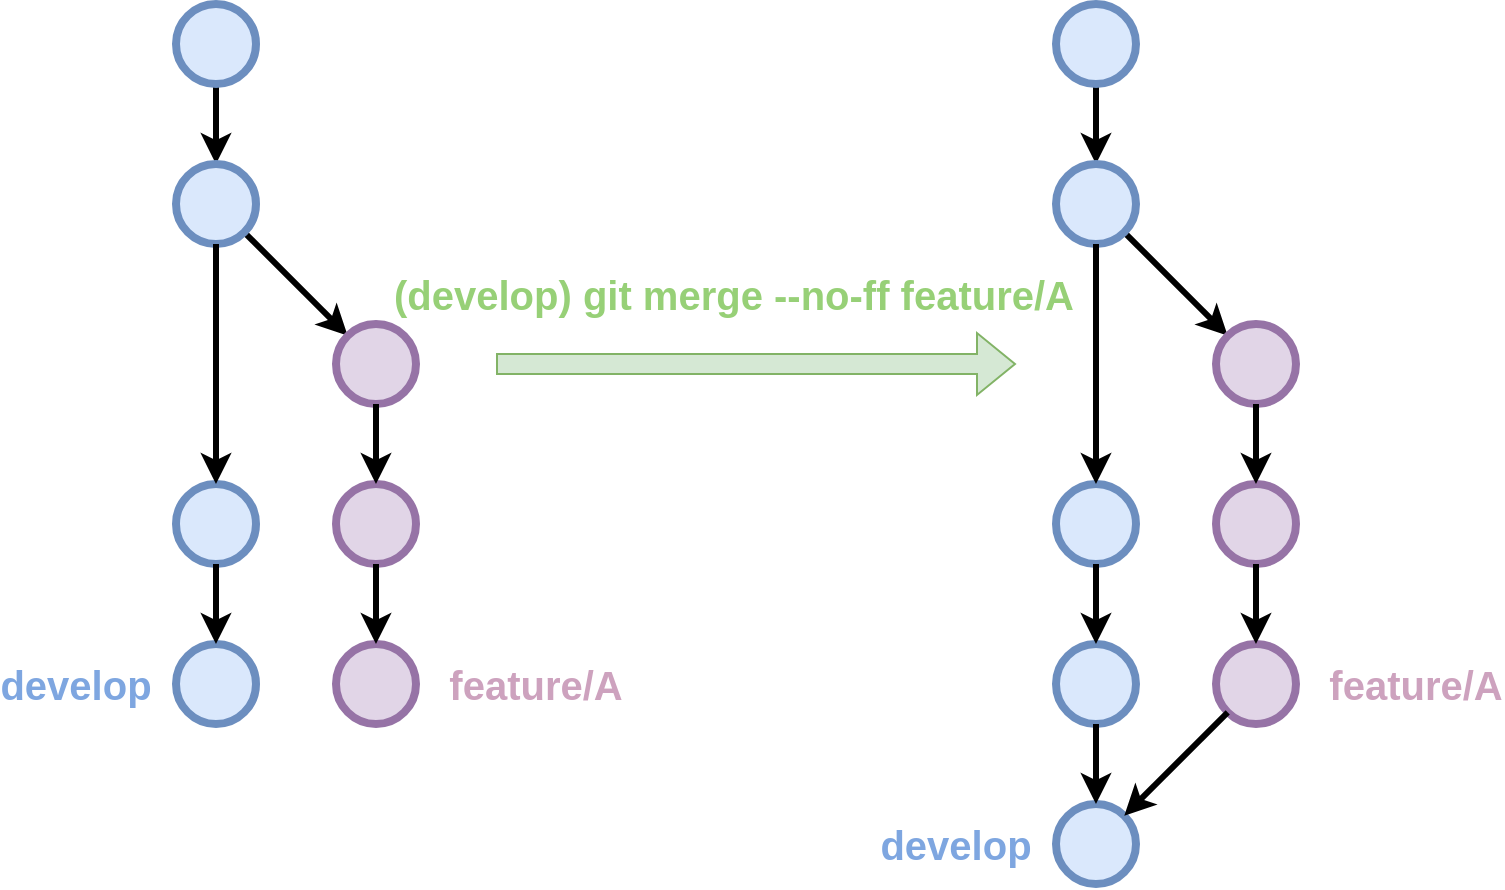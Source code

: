 <mxfile version="24.8.0">
  <diagram name="Pàgina-1" id="ANfU_E7pHBMlSpgSDisd">
    <mxGraphModel dx="1434" dy="754" grid="1" gridSize="10" guides="1" tooltips="1" connect="1" arrows="1" fold="1" page="1" pageScale="1" pageWidth="827" pageHeight="1169" math="0" shadow="0">
      <root>
        <mxCell id="0" />
        <mxCell id="1" parent="0" />
        <mxCell id="CotH0zQE_fKs2QxqjAv6-17" value="" style="shape=flexArrow;endArrow=classic;html=1;rounded=0;fillColor=#d5e8d4;strokeColor=#82b366;" parent="1" edge="1">
          <mxGeometry width="50" height="50" relative="1" as="geometry">
            <mxPoint x="480" y="500" as="sourcePoint" />
            <mxPoint x="740" y="500" as="targetPoint" />
          </mxGeometry>
        </mxCell>
        <mxCell id="CotH0zQE_fKs2QxqjAv6-36" value="&lt;font size=&quot;1&quot; color=&quot;#97d077&quot; style=&quot;&quot;&gt;&lt;b style=&quot;font-size: 20px;&quot;&gt;(develop) git merge --no-ff feature/A&lt;/b&gt;&lt;/font&gt;" style="text;html=1;align=center;verticalAlign=middle;whiteSpace=wrap;rounded=0;" parent="1" vertex="1">
          <mxGeometry x="414" y="450" width="370" height="30" as="geometry" />
        </mxCell>
        <mxCell id="CotH0zQE_fKs2QxqjAv6-37" value="" style="group" parent="1" vertex="1" connectable="0">
          <mxGeometry x="240" y="320" width="290" height="360" as="geometry" />
        </mxCell>
        <mxCell id="CotH0zQE_fKs2QxqjAv6-4" value="" style="edgeStyle=orthogonalEdgeStyle;rounded=0;orthogonalLoop=1;jettySize=auto;html=1;strokeWidth=3;" parent="CotH0zQE_fKs2QxqjAv6-37" source="CotH0zQE_fKs2QxqjAv6-1" target="CotH0zQE_fKs2QxqjAv6-3" edge="1">
          <mxGeometry relative="1" as="geometry" />
        </mxCell>
        <mxCell id="CotH0zQE_fKs2QxqjAv6-1" value="" style="ellipse;whiteSpace=wrap;html=1;fillColor=#dae8fc;strokeColor=#6c8ebf;strokeWidth=4;" parent="CotH0zQE_fKs2QxqjAv6-37" vertex="1">
          <mxGeometry x="80" width="40" height="40" as="geometry" />
        </mxCell>
        <mxCell id="CotH0zQE_fKs2QxqjAv6-2" value="&lt;b style=&quot;color: rgb(126, 166, 224); font-size: 20px;&quot;&gt;develop&lt;/b&gt;" style="text;html=1;align=center;verticalAlign=middle;whiteSpace=wrap;rounded=0;" parent="CotH0zQE_fKs2QxqjAv6-37" vertex="1">
          <mxGeometry y="325" width="60" height="30" as="geometry" />
        </mxCell>
        <mxCell id="CotH0zQE_fKs2QxqjAv6-6" style="rounded=0;orthogonalLoop=1;jettySize=auto;html=1;strokeWidth=3;" parent="CotH0zQE_fKs2QxqjAv6-37" source="CotH0zQE_fKs2QxqjAv6-3" target="CotH0zQE_fKs2QxqjAv6-5" edge="1">
          <mxGeometry relative="1" as="geometry" />
        </mxCell>
        <mxCell id="CotH0zQE_fKs2QxqjAv6-3" value="" style="ellipse;whiteSpace=wrap;html=1;fillColor=#dae8fc;strokeColor=#6c8ebf;strokeWidth=4;" parent="CotH0zQE_fKs2QxqjAv6-37" vertex="1">
          <mxGeometry x="80" y="80" width="40" height="40" as="geometry" />
        </mxCell>
        <mxCell id="CotH0zQE_fKs2QxqjAv6-5" value="" style="ellipse;whiteSpace=wrap;html=1;fillColor=#e1d5e7;strokeColor=#9673a6;strokeWidth=4;" parent="CotH0zQE_fKs2QxqjAv6-37" vertex="1">
          <mxGeometry x="160" y="160" width="40" height="40" as="geometry" />
        </mxCell>
        <mxCell id="CotH0zQE_fKs2QxqjAv6-7" value="" style="ellipse;whiteSpace=wrap;html=1;fillColor=#dae8fc;strokeColor=#6c8ebf;strokeWidth=4;" parent="CotH0zQE_fKs2QxqjAv6-37" vertex="1">
          <mxGeometry x="80" y="240" width="40" height="40" as="geometry" />
        </mxCell>
        <mxCell id="CotH0zQE_fKs2QxqjAv6-8" value="" style="ellipse;whiteSpace=wrap;html=1;fillColor=#e1d5e7;strokeColor=#9673a6;strokeWidth=4;" parent="CotH0zQE_fKs2QxqjAv6-37" vertex="1">
          <mxGeometry x="160" y="240" width="40" height="40" as="geometry" />
        </mxCell>
        <mxCell id="CotH0zQE_fKs2QxqjAv6-9" style="rounded=0;orthogonalLoop=1;jettySize=auto;html=1;strokeWidth=3;" parent="CotH0zQE_fKs2QxqjAv6-37" source="CotH0zQE_fKs2QxqjAv6-5" target="CotH0zQE_fKs2QxqjAv6-8" edge="1">
          <mxGeometry relative="1" as="geometry">
            <mxPoint x="124" y="124" as="sourcePoint" />
            <mxPoint x="176" y="176" as="targetPoint" />
          </mxGeometry>
        </mxCell>
        <mxCell id="CotH0zQE_fKs2QxqjAv6-10" style="rounded=0;orthogonalLoop=1;jettySize=auto;html=1;strokeWidth=3;" parent="CotH0zQE_fKs2QxqjAv6-37" source="CotH0zQE_fKs2QxqjAv6-3" target="CotH0zQE_fKs2QxqjAv6-7" edge="1">
          <mxGeometry relative="1" as="geometry">
            <mxPoint x="190" y="210" as="sourcePoint" />
            <mxPoint x="190" y="250" as="targetPoint" />
          </mxGeometry>
        </mxCell>
        <mxCell id="CotH0zQE_fKs2QxqjAv6-11" value="" style="ellipse;whiteSpace=wrap;html=1;fillColor=#dae8fc;strokeColor=#6c8ebf;strokeWidth=4;" parent="CotH0zQE_fKs2QxqjAv6-37" vertex="1">
          <mxGeometry x="80" y="320" width="40" height="40" as="geometry" />
        </mxCell>
        <mxCell id="CotH0zQE_fKs2QxqjAv6-13" value="" style="ellipse;whiteSpace=wrap;html=1;fillColor=#e1d5e7;strokeColor=#9673a6;strokeWidth=4;" parent="CotH0zQE_fKs2QxqjAv6-37" vertex="1">
          <mxGeometry x="160" y="320" width="40" height="40" as="geometry" />
        </mxCell>
        <mxCell id="CotH0zQE_fKs2QxqjAv6-14" style="rounded=0;orthogonalLoop=1;jettySize=auto;html=1;strokeWidth=3;" parent="CotH0zQE_fKs2QxqjAv6-37" source="CotH0zQE_fKs2QxqjAv6-7" target="CotH0zQE_fKs2QxqjAv6-11" edge="1">
          <mxGeometry relative="1" as="geometry">
            <mxPoint x="110" y="130" as="sourcePoint" />
            <mxPoint x="110" y="250" as="targetPoint" />
          </mxGeometry>
        </mxCell>
        <mxCell id="CotH0zQE_fKs2QxqjAv6-15" style="rounded=0;orthogonalLoop=1;jettySize=auto;html=1;strokeWidth=3;" parent="CotH0zQE_fKs2QxqjAv6-37" source="CotH0zQE_fKs2QxqjAv6-8" target="CotH0zQE_fKs2QxqjAv6-13" edge="1">
          <mxGeometry relative="1" as="geometry">
            <mxPoint x="190" y="210" as="sourcePoint" />
            <mxPoint x="280" y="260" as="targetPoint" />
          </mxGeometry>
        </mxCell>
        <mxCell id="CotH0zQE_fKs2QxqjAv6-16" value="&lt;font color=&quot;#cda2be&quot; size=&quot;1&quot;&gt;&lt;b style=&quot;font-size: 20px;&quot;&gt;feature/A&lt;/b&gt;&lt;/font&gt;" style="text;html=1;align=center;verticalAlign=middle;whiteSpace=wrap;rounded=0;" parent="CotH0zQE_fKs2QxqjAv6-37" vertex="1">
          <mxGeometry x="230" y="325" width="60" height="30" as="geometry" />
        </mxCell>
        <mxCell id="CotH0zQE_fKs2QxqjAv6-18" value="" style="edgeStyle=orthogonalEdgeStyle;rounded=0;orthogonalLoop=1;jettySize=auto;html=1;strokeWidth=3;" parent="1" source="CotH0zQE_fKs2QxqjAv6-19" target="CotH0zQE_fKs2QxqjAv6-22" edge="1">
          <mxGeometry relative="1" as="geometry" />
        </mxCell>
        <mxCell id="CotH0zQE_fKs2QxqjAv6-19" value="" style="ellipse;whiteSpace=wrap;html=1;fillColor=#dae8fc;strokeColor=#6c8ebf;strokeWidth=4;" parent="1" vertex="1">
          <mxGeometry x="760" y="320" width="40" height="40" as="geometry" />
        </mxCell>
        <mxCell id="CotH0zQE_fKs2QxqjAv6-20" value="&lt;b style=&quot;color: rgb(126, 166, 224); font-size: 20px;&quot;&gt;develop&lt;/b&gt;" style="text;html=1;align=center;verticalAlign=middle;whiteSpace=wrap;rounded=0;" parent="1" vertex="1">
          <mxGeometry x="680" y="725" width="60" height="30" as="geometry" />
        </mxCell>
        <mxCell id="CotH0zQE_fKs2QxqjAv6-21" style="rounded=0;orthogonalLoop=1;jettySize=auto;html=1;strokeWidth=3;" parent="1" source="CotH0zQE_fKs2QxqjAv6-22" target="CotH0zQE_fKs2QxqjAv6-23" edge="1">
          <mxGeometry relative="1" as="geometry" />
        </mxCell>
        <mxCell id="CotH0zQE_fKs2QxqjAv6-22" value="" style="ellipse;whiteSpace=wrap;html=1;fillColor=#dae8fc;strokeColor=#6c8ebf;strokeWidth=4;" parent="1" vertex="1">
          <mxGeometry x="760" y="400" width="40" height="40" as="geometry" />
        </mxCell>
        <mxCell id="CotH0zQE_fKs2QxqjAv6-23" value="" style="ellipse;whiteSpace=wrap;html=1;fillColor=#e1d5e7;strokeColor=#9673a6;strokeWidth=4;" parent="1" vertex="1">
          <mxGeometry x="840" y="480" width="40" height="40" as="geometry" />
        </mxCell>
        <mxCell id="CotH0zQE_fKs2QxqjAv6-24" value="" style="ellipse;whiteSpace=wrap;html=1;fillColor=#dae8fc;strokeColor=#6c8ebf;strokeWidth=4;" parent="1" vertex="1">
          <mxGeometry x="760" y="560" width="40" height="40" as="geometry" />
        </mxCell>
        <mxCell id="CotH0zQE_fKs2QxqjAv6-25" value="" style="ellipse;whiteSpace=wrap;html=1;fillColor=#e1d5e7;strokeColor=#9673a6;strokeWidth=4;" parent="1" vertex="1">
          <mxGeometry x="840" y="560" width="40" height="40" as="geometry" />
        </mxCell>
        <mxCell id="CotH0zQE_fKs2QxqjAv6-26" style="rounded=0;orthogonalLoop=1;jettySize=auto;html=1;strokeWidth=3;" parent="1" source="CotH0zQE_fKs2QxqjAv6-23" target="CotH0zQE_fKs2QxqjAv6-25" edge="1">
          <mxGeometry relative="1" as="geometry">
            <mxPoint x="804" y="444" as="sourcePoint" />
            <mxPoint x="856" y="496" as="targetPoint" />
          </mxGeometry>
        </mxCell>
        <mxCell id="CotH0zQE_fKs2QxqjAv6-27" style="rounded=0;orthogonalLoop=1;jettySize=auto;html=1;strokeWidth=3;" parent="1" source="CotH0zQE_fKs2QxqjAv6-22" target="CotH0zQE_fKs2QxqjAv6-24" edge="1">
          <mxGeometry relative="1" as="geometry">
            <mxPoint x="870" y="530" as="sourcePoint" />
            <mxPoint x="870" y="570" as="targetPoint" />
          </mxGeometry>
        </mxCell>
        <mxCell id="CotH0zQE_fKs2QxqjAv6-28" value="" style="ellipse;whiteSpace=wrap;html=1;fillColor=#dae8fc;strokeColor=#6c8ebf;strokeWidth=4;" parent="1" vertex="1">
          <mxGeometry x="760" y="640" width="40" height="40" as="geometry" />
        </mxCell>
        <mxCell id="CotH0zQE_fKs2QxqjAv6-29" value="" style="ellipse;whiteSpace=wrap;html=1;fillColor=#e1d5e7;strokeColor=#9673a6;strokeWidth=4;" parent="1" vertex="1">
          <mxGeometry x="840" y="640" width="40" height="40" as="geometry" />
        </mxCell>
        <mxCell id="CotH0zQE_fKs2QxqjAv6-30" style="rounded=0;orthogonalLoop=1;jettySize=auto;html=1;strokeWidth=3;" parent="1" source="CotH0zQE_fKs2QxqjAv6-24" target="CotH0zQE_fKs2QxqjAv6-28" edge="1">
          <mxGeometry relative="1" as="geometry">
            <mxPoint x="790" y="450" as="sourcePoint" />
            <mxPoint x="790" y="570" as="targetPoint" />
          </mxGeometry>
        </mxCell>
        <mxCell id="CotH0zQE_fKs2QxqjAv6-31" style="rounded=0;orthogonalLoop=1;jettySize=auto;html=1;strokeWidth=3;" parent="1" source="CotH0zQE_fKs2QxqjAv6-25" target="CotH0zQE_fKs2QxqjAv6-29" edge="1">
          <mxGeometry relative="1" as="geometry">
            <mxPoint x="870" y="530" as="sourcePoint" />
            <mxPoint x="960" y="580" as="targetPoint" />
          </mxGeometry>
        </mxCell>
        <mxCell id="CotH0zQE_fKs2QxqjAv6-32" value="&lt;font color=&quot;#cda2be&quot; size=&quot;1&quot;&gt;&lt;b style=&quot;font-size: 20px;&quot;&gt;feature/A&lt;/b&gt;&lt;/font&gt;" style="text;html=1;align=center;verticalAlign=middle;whiteSpace=wrap;rounded=0;" parent="1" vertex="1">
          <mxGeometry x="910" y="645" width="60" height="30" as="geometry" />
        </mxCell>
        <mxCell id="CotH0zQE_fKs2QxqjAv6-33" value="" style="ellipse;whiteSpace=wrap;html=1;fillColor=#dae8fc;strokeColor=#6c8ebf;strokeWidth=4;" parent="1" vertex="1">
          <mxGeometry x="760" y="720" width="40" height="40" as="geometry" />
        </mxCell>
        <mxCell id="CotH0zQE_fKs2QxqjAv6-34" style="rounded=0;orthogonalLoop=1;jettySize=auto;html=1;strokeWidth=3;" parent="1" source="CotH0zQE_fKs2QxqjAv6-29" target="CotH0zQE_fKs2QxqjAv6-33" edge="1">
          <mxGeometry relative="1" as="geometry">
            <mxPoint x="790" y="610" as="sourcePoint" />
            <mxPoint x="790" y="650" as="targetPoint" />
          </mxGeometry>
        </mxCell>
        <mxCell id="CotH0zQE_fKs2QxqjAv6-35" style="rounded=0;orthogonalLoop=1;jettySize=auto;html=1;strokeWidth=3;" parent="1" source="CotH0zQE_fKs2QxqjAv6-28" target="CotH0zQE_fKs2QxqjAv6-33" edge="1">
          <mxGeometry relative="1" as="geometry">
            <mxPoint x="856" y="684" as="sourcePoint" />
            <mxPoint x="804" y="736" as="targetPoint" />
          </mxGeometry>
        </mxCell>
      </root>
    </mxGraphModel>
  </diagram>
</mxfile>
